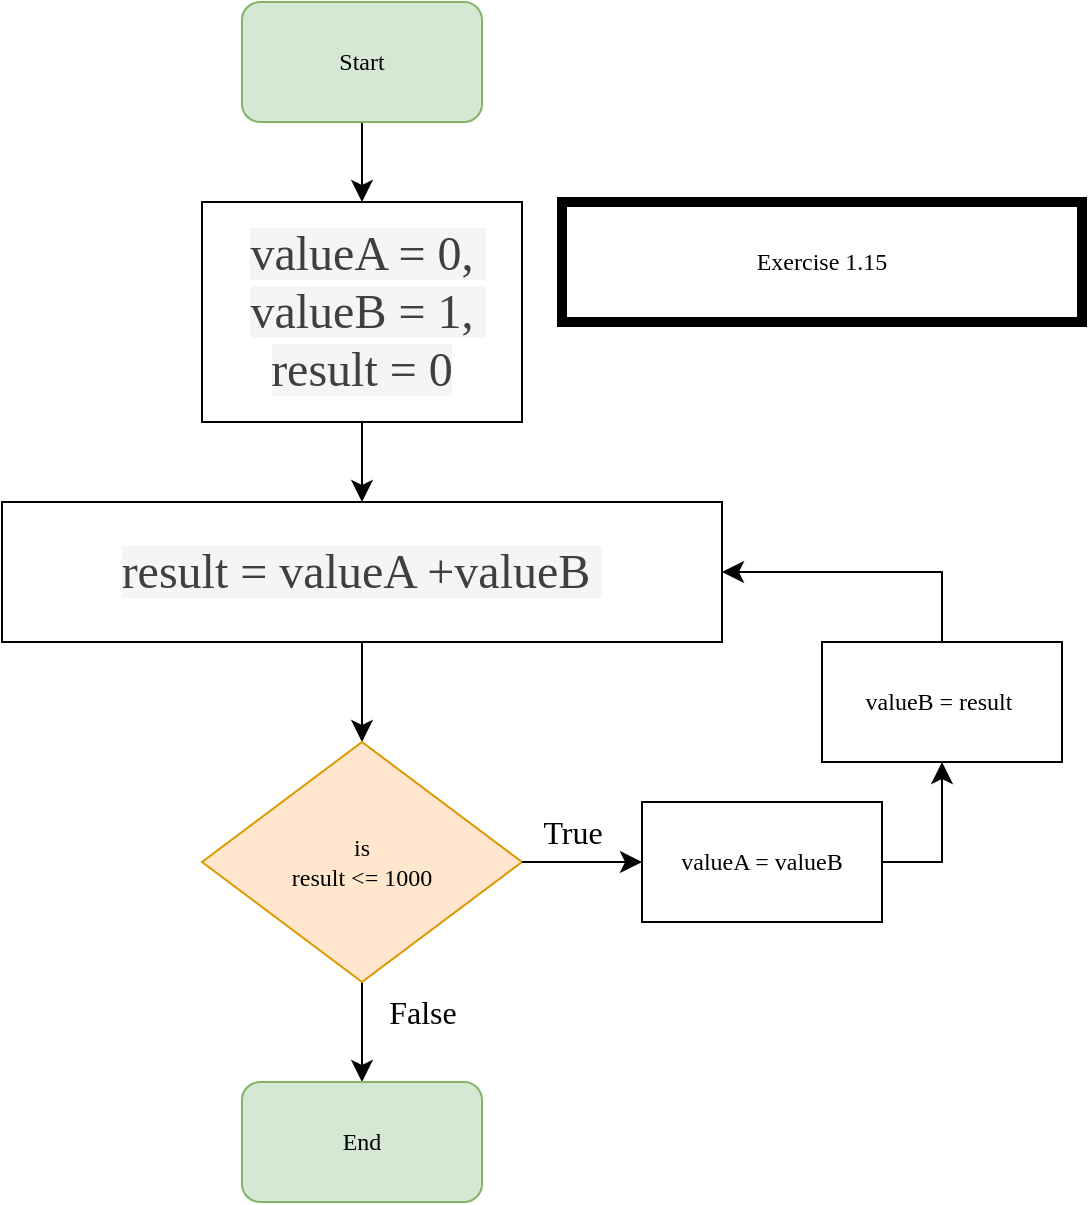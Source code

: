 <mxfile version="24.7.16">
  <diagram name="Trang-1" id="Bekt-y-PJ1qCdeKItsAY">
    <mxGraphModel dx="1490" dy="1050" grid="1" gridSize="10" guides="1" tooltips="1" connect="1" arrows="1" fold="1" page="0" pageScale="1" pageWidth="827" pageHeight="1169" math="1" shadow="0">
      <root>
        <mxCell id="0" />
        <mxCell id="1" parent="0" />
        <mxCell id="-fYXBGmqB5nLXMHsJgcJ-5" value="" style="edgeStyle=none;curved=1;rounded=0;orthogonalLoop=1;jettySize=auto;html=1;fontSize=12;startSize=8;endSize=8;entryX=0.5;entryY=0;entryDx=0;entryDy=0;exitX=0.5;exitY=1;exitDx=0;exitDy=0;fontFamily=Times New Roman;" edge="1" parent="1" source="-fYXBGmqB5nLXMHsJgcJ-1" target="-fYXBGmqB5nLXMHsJgcJ-6">
          <mxGeometry relative="1" as="geometry">
            <mxPoint x="150" y="40" as="targetPoint" />
          </mxGeometry>
        </mxCell>
        <mxCell id="-fYXBGmqB5nLXMHsJgcJ-1" value="Start" style="rounded=1;whiteSpace=wrap;html=1;fillColor=#d5e8d4;strokeColor=#82b366;fontFamily=Times New Roman;" vertex="1" parent="1">
          <mxGeometry x="90" y="-70" width="120" height="60" as="geometry" />
        </mxCell>
        <mxCell id="-fYXBGmqB5nLXMHsJgcJ-10" value="" style="edgeStyle=none;curved=1;rounded=0;orthogonalLoop=1;jettySize=auto;html=1;fontSize=12;startSize=8;endSize=8;exitX=0.5;exitY=1;exitDx=0;exitDy=0;entryX=0.5;entryY=0;entryDx=0;entryDy=0;fontFamily=Times New Roman;" edge="1" parent="1" source="-fYXBGmqB5nLXMHsJgcJ-6" target="-fYXBGmqB5nLXMHsJgcJ-9">
          <mxGeometry relative="1" as="geometry" />
        </mxCell>
        <mxCell id="-fYXBGmqB5nLXMHsJgcJ-6" value="&lt;span style=&quot;color: rgb(60, 64, 67); font-size: 24px; text-align: start; white-space-collapse: preserve; background-color: rgb(245, 245, 245);&quot;&gt;valueA = 0, valueB = 1, result = 0&lt;/span&gt;" style="rounded=0;whiteSpace=wrap;html=1;fontFamily=Times New Roman;" vertex="1" parent="1">
          <mxGeometry x="70" y="30" width="160" height="110" as="geometry" />
        </mxCell>
        <mxCell id="-fYXBGmqB5nLXMHsJgcJ-8" value="Exercise 1.15" style="rounded=0;whiteSpace=wrap;html=1;strokeWidth=5;fontFamily=Times New Roman;" vertex="1" parent="1">
          <mxGeometry x="250" y="30" width="260" height="60" as="geometry" />
        </mxCell>
        <mxCell id="-fYXBGmqB5nLXMHsJgcJ-13" value="" style="edgeStyle=none;curved=1;rounded=0;orthogonalLoop=1;jettySize=auto;html=1;fontSize=12;startSize=8;endSize=8;fontFamily=Times New Roman;" edge="1" parent="1" source="-fYXBGmqB5nLXMHsJgcJ-9" target="-fYXBGmqB5nLXMHsJgcJ-12">
          <mxGeometry relative="1" as="geometry" />
        </mxCell>
        <mxCell id="-fYXBGmqB5nLXMHsJgcJ-9" value="&lt;div style=&quot;&quot;&gt;&lt;font color=&quot;#3c4043&quot;&gt;&lt;span style=&quot;font-size: 24px; white-space-collapse: preserve; background-color: rgb(245, 245, 245);&quot;&gt;result = valueA +valueB &lt;/span&gt;&lt;/font&gt;&lt;/div&gt;" style="rounded=0;whiteSpace=wrap;html=1;align=center;fontFamily=Times New Roman;" vertex="1" parent="1">
          <mxGeometry x="-30" y="180" width="360" height="70" as="geometry" />
        </mxCell>
        <mxCell id="-fYXBGmqB5nLXMHsJgcJ-18" value="" style="edgeStyle=none;curved=1;rounded=0;orthogonalLoop=1;jettySize=auto;html=1;fontSize=12;startSize=8;endSize=8;fontFamily=Times New Roman;" edge="1" parent="1" source="-fYXBGmqB5nLXMHsJgcJ-12">
          <mxGeometry relative="1" as="geometry">
            <mxPoint x="150" y="470" as="targetPoint" />
          </mxGeometry>
        </mxCell>
        <mxCell id="-fYXBGmqB5nLXMHsJgcJ-12" value="is&lt;div&gt;result &amp;lt;= 1000&lt;/div&gt;" style="rhombus;whiteSpace=wrap;html=1;fillColor=#ffe6cc;strokeColor=#d79b00;fontFamily=Times New Roman;" vertex="1" parent="1">
          <mxGeometry x="70" y="300" width="160" height="120" as="geometry" />
        </mxCell>
        <mxCell id="-fYXBGmqB5nLXMHsJgcJ-16" value="" style="edgeStyle=orthogonalEdgeStyle;rounded=0;orthogonalLoop=1;jettySize=auto;html=1;exitX=1;exitY=0.5;exitDx=0;exitDy=0;fontSize=12;startSize=8;endSize=8;entryX=0;entryY=0.5;entryDx=0;entryDy=0;fontFamily=Times New Roman;" edge="1" parent="1" source="-fYXBGmqB5nLXMHsJgcJ-12" target="-fYXBGmqB5nLXMHsJgcJ-19">
          <mxGeometry relative="1" as="geometry">
            <mxPoint x="530" y="360" as="targetPoint" />
            <mxPoint x="230" y="360" as="sourcePoint" />
            <Array as="points" />
          </mxGeometry>
        </mxCell>
        <mxCell id="-fYXBGmqB5nLXMHsJgcJ-15" value="True" style="text;html=1;align=center;verticalAlign=middle;resizable=0;points=[];autosize=1;strokeColor=none;fillColor=none;fontSize=16;fontFamily=Times New Roman;" vertex="1" parent="1">
          <mxGeometry x="230" y="330" width="50" height="30" as="geometry" />
        </mxCell>
        <mxCell id="-fYXBGmqB5nLXMHsJgcJ-21" value="" style="edgeStyle=orthogonalEdgeStyle;rounded=0;orthogonalLoop=1;jettySize=auto;html=1;fontSize=12;startSize=8;endSize=8;fontFamily=Times New Roman;exitX=1;exitY=0.5;exitDx=0;exitDy=0;" edge="1" parent="1" source="-fYXBGmqB5nLXMHsJgcJ-19" target="-fYXBGmqB5nLXMHsJgcJ-20">
          <mxGeometry relative="1" as="geometry" />
        </mxCell>
        <mxCell id="-fYXBGmqB5nLXMHsJgcJ-19" value="valueA = valueB" style="whiteSpace=wrap;html=1;fontFamily=Times New Roman;" vertex="1" parent="1">
          <mxGeometry x="290" y="330" width="120" height="60" as="geometry" />
        </mxCell>
        <mxCell id="-fYXBGmqB5nLXMHsJgcJ-22" style="edgeStyle=orthogonalEdgeStyle;rounded=0;orthogonalLoop=1;jettySize=auto;html=1;entryX=1;entryY=0.5;entryDx=0;entryDy=0;fontSize=12;startSize=8;endSize=8;exitX=0.5;exitY=0;exitDx=0;exitDy=0;fontFamily=Times New Roman;" edge="1" parent="1" source="-fYXBGmqB5nLXMHsJgcJ-20" target="-fYXBGmqB5nLXMHsJgcJ-9">
          <mxGeometry relative="1" as="geometry">
            <Array as="points">
              <mxPoint x="440" y="215" />
            </Array>
          </mxGeometry>
        </mxCell>
        <mxCell id="-fYXBGmqB5nLXMHsJgcJ-20" value="valueB = result&amp;nbsp;" style="whiteSpace=wrap;html=1;fontFamily=Times New Roman;" vertex="1" parent="1">
          <mxGeometry x="380" y="250" width="120" height="60" as="geometry" />
        </mxCell>
        <mxCell id="-fYXBGmqB5nLXMHsJgcJ-23" value="End" style="rounded=1;whiteSpace=wrap;html=1;fillColor=#d5e8d4;strokeColor=#82b366;fontFamily=Times New Roman;" vertex="1" parent="1">
          <mxGeometry x="90" y="470" width="120" height="60" as="geometry" />
        </mxCell>
        <mxCell id="-fYXBGmqB5nLXMHsJgcJ-24" value="False" style="text;html=1;align=center;verticalAlign=middle;resizable=0;points=[];autosize=1;strokeColor=none;fillColor=none;fontSize=16;fontFamily=Times New Roman;" vertex="1" parent="1">
          <mxGeometry x="150" y="420" width="60" height="30" as="geometry" />
        </mxCell>
      </root>
    </mxGraphModel>
  </diagram>
</mxfile>
